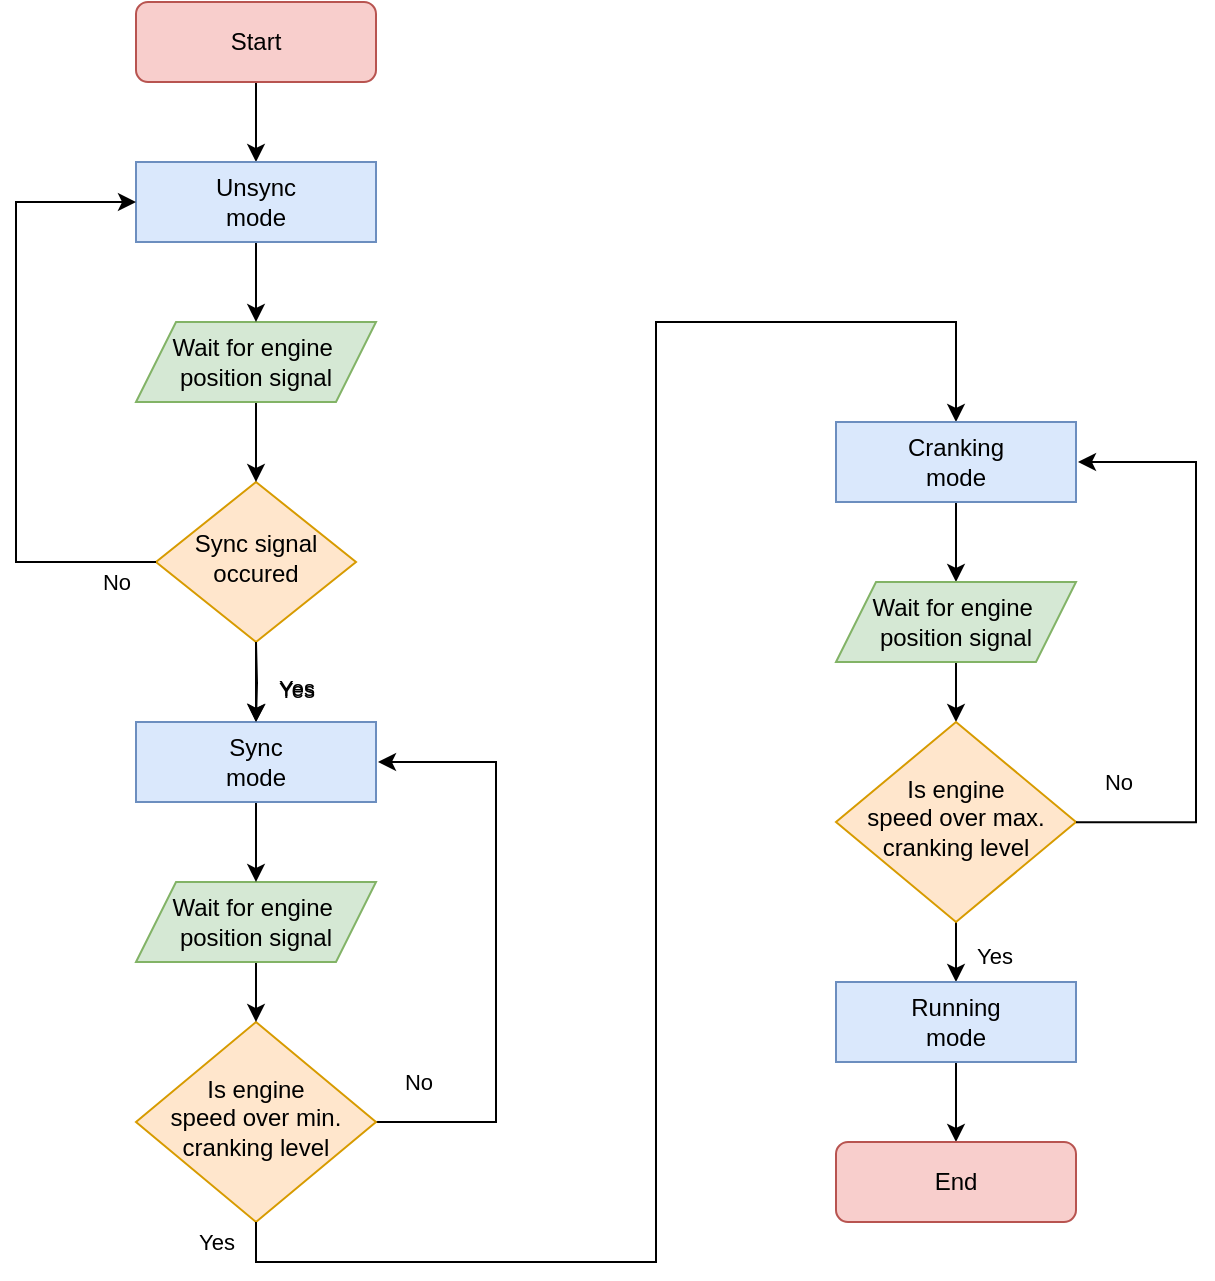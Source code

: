 <mxfile>
    <diagram id="C5RBs43oDa-KdzZeNtuy" name="Cranking">
        <mxGraphModel dx="1616" dy="916" grid="1" gridSize="10" guides="1" tooltips="1" connect="1" arrows="1" fold="1" page="1" pageScale="1" pageWidth="827" pageHeight="1169" background="none" math="0" shadow="0">
            <root>
                <mxCell id="WIyWlLk6GJQsqaUBKTNV-0"/>
                <mxCell id="WIyWlLk6GJQsqaUBKTNV-1" parent="WIyWlLk6GJQsqaUBKTNV-0"/>
                <mxCell id="2qMD95uB7AapAdLqq2X5-19" style="edgeStyle=orthogonalEdgeStyle;rounded=0;orthogonalLoop=1;jettySize=auto;html=1;entryX=0.5;entryY=0;entryDx=0;entryDy=0;strokeColor=#000000;labelBackgroundColor=none;fontColor=#000000;" parent="WIyWlLk6GJQsqaUBKTNV-1" source="WIyWlLk6GJQsqaUBKTNV-3" target="2qMD95uB7AapAdLqq2X5-18" edge="1">
                    <mxGeometry relative="1" as="geometry"/>
                </mxCell>
                <mxCell id="WIyWlLk6GJQsqaUBKTNV-3" value="&lt;font&gt;Start&lt;/font&gt;" style="rounded=1;whiteSpace=wrap;html=1;fontSize=12;glass=0;strokeWidth=1;shadow=0;fillColor=#f8cecc;strokeColor=#b85450;labelBackgroundColor=none;fontColor=#000000;comic=0;noLabel=0;" parent="WIyWlLk6GJQsqaUBKTNV-1" vertex="1">
                    <mxGeometry x="178" y="40" width="120" height="40" as="geometry"/>
                </mxCell>
                <mxCell id="2qMD95uB7AapAdLqq2X5-7" value="Yes&lt;br&gt;" style="edgeStyle=orthogonalEdgeStyle;rounded=0;orthogonalLoop=1;jettySize=auto;html=1;entryX=0.5;entryY=0;entryDx=0;entryDy=0;strokeColor=#000000;labelBackgroundColor=none;fontColor=#000000;" parent="WIyWlLk6GJQsqaUBKTNV-1" source="WIyWlLk6GJQsqaUBKTNV-6" edge="1">
                    <mxGeometry x="0.2" y="20" relative="1" as="geometry">
                        <mxPoint x="238" y="400.0" as="targetPoint"/>
                        <mxPoint as="offset"/>
                    </mxGeometry>
                </mxCell>
                <mxCell id="WIyWlLk6GJQsqaUBKTNV-6" value="&lt;font&gt;Sync signal&lt;br&gt;occured&lt;/font&gt;" style="rhombus;whiteSpace=wrap;html=1;shadow=0;fontFamily=Helvetica;fontSize=12;align=center;strokeWidth=1;spacing=6;spacingTop=-4;strokeColor=#d79b00;labelBackgroundColor=none;fillColor=#ffe6cc;fontColor=#000000;" parent="WIyWlLk6GJQsqaUBKTNV-1" vertex="1">
                    <mxGeometry x="188" y="280" width="100" height="80" as="geometry"/>
                </mxCell>
                <mxCell id="2qMD95uB7AapAdLqq2X5-34" value="No" style="edgeStyle=orthogonalEdgeStyle;rounded=0;orthogonalLoop=1;jettySize=auto;html=1;exitX=1;exitY=0.5;exitDx=0;exitDy=0;strokeColor=#000000;labelBackgroundColor=none;fontColor=#000000;" parent="WIyWlLk6GJQsqaUBKTNV-1" source="2qMD95uB7AapAdLqq2X5-5" edge="1">
                    <mxGeometry x="-0.861" y="20" relative="1" as="geometry">
                        <mxPoint x="299" y="420" as="targetPoint"/>
                        <Array as="points">
                            <mxPoint x="358" y="600"/>
                            <mxPoint x="358" y="420"/>
                        </Array>
                        <mxPoint as="offset"/>
                    </mxGeometry>
                </mxCell>
                <mxCell id="2qMD95uB7AapAdLqq2X5-5" value="&lt;font&gt;Is engine &lt;br&gt;speed over min.&lt;br&gt;cranking level&lt;/font&gt;" style="rhombus;whiteSpace=wrap;html=1;shadow=0;fontFamily=Helvetica;fontSize=12;align=center;strokeWidth=1;spacing=6;spacingTop=-4;strokeColor=#d79b00;labelBackgroundColor=none;fillColor=#ffe6cc;fontColor=#000000;" parent="WIyWlLk6GJQsqaUBKTNV-1" vertex="1">
                    <mxGeometry x="178" y="550" width="120" height="100" as="geometry"/>
                </mxCell>
                <mxCell id="2qMD95uB7AapAdLqq2X5-24" style="edgeStyle=orthogonalEdgeStyle;rounded=0;orthogonalLoop=1;jettySize=auto;html=1;entryX=0.5;entryY=0;entryDx=0;entryDy=0;strokeColor=#000000;labelBackgroundColor=none;fontColor=#000000;" parent="WIyWlLk6GJQsqaUBKTNV-1" source="2qMD95uB7AapAdLqq2X5-8" target="WIyWlLk6GJQsqaUBKTNV-6" edge="1">
                    <mxGeometry relative="1" as="geometry"/>
                </mxCell>
                <mxCell id="2qMD95uB7AapAdLqq2X5-8" value="&lt;font&gt;Wait for engine&amp;nbsp;&lt;br&gt;position signal&lt;/font&gt;" style="shape=parallelogram;perimeter=parallelogramPerimeter;whiteSpace=wrap;html=1;fixedSize=1;strokeColor=#82b366;labelBackgroundColor=none;fillColor=#d5e8d4;fontColor=#000000;" parent="WIyWlLk6GJQsqaUBKTNV-1" vertex="1">
                    <mxGeometry x="178" y="200" width="120" height="40" as="geometry"/>
                </mxCell>
                <mxCell id="1" style="edgeStyle=orthogonalEdgeStyle;rounded=0;orthogonalLoop=1;jettySize=auto;html=1;entryX=0.5;entryY=0;entryDx=0;entryDy=0;" parent="WIyWlLk6GJQsqaUBKTNV-1" source="2qMD95uB7AapAdLqq2X5-11" target="2qMD95uB7AapAdLqq2X5-5" edge="1">
                    <mxGeometry relative="1" as="geometry"/>
                </mxCell>
                <mxCell id="2qMD95uB7AapAdLqq2X5-11" value="&lt;font&gt;Wait for engine&amp;nbsp;&lt;br&gt;position signal&lt;/font&gt;" style="shape=parallelogram;perimeter=parallelogramPerimeter;whiteSpace=wrap;html=1;fixedSize=1;strokeColor=#82b366;labelBackgroundColor=none;fillColor=#d5e8d4;fontColor=#000000;" parent="WIyWlLk6GJQsqaUBKTNV-1" vertex="1">
                    <mxGeometry x="178" y="480" width="120" height="40" as="geometry"/>
                </mxCell>
                <mxCell id="2qMD95uB7AapAdLqq2X5-16" value="Yes&lt;br&gt;" style="edgeStyle=orthogonalEdgeStyle;rounded=0;orthogonalLoop=1;jettySize=auto;html=1;entryX=0.5;entryY=0;entryDx=0;entryDy=0;exitX=0.5;exitY=1;exitDx=0;exitDy=0;strokeColor=#000000;labelBackgroundColor=none;fontColor=#000000;" parent="WIyWlLk6GJQsqaUBKTNV-1" source="2qMD95uB7AapAdLqq2X5-5" target="sfe0FmU_0QcFS7ParcQb-10" edge="1">
                    <mxGeometry x="-0.978" y="-20" relative="1" as="geometry">
                        <mxPoint x="237.8" y="670" as="sourcePoint"/>
                        <mxPoint x="238.0" y="680" as="targetPoint"/>
                        <mxPoint as="offset"/>
                        <Array as="points">
                            <mxPoint x="238" y="670"/>
                            <mxPoint x="438" y="670"/>
                            <mxPoint x="438" y="200"/>
                            <mxPoint x="588" y="200"/>
                        </Array>
                    </mxGeometry>
                </mxCell>
                <mxCell id="2qMD95uB7AapAdLqq2X5-23" style="edgeStyle=orthogonalEdgeStyle;rounded=0;orthogonalLoop=1;jettySize=auto;html=1;entryX=0.5;entryY=0;entryDx=0;entryDy=0;strokeColor=#000000;labelBackgroundColor=none;fontColor=#000000;" parent="WIyWlLk6GJQsqaUBKTNV-1" source="2qMD95uB7AapAdLqq2X5-18" target="2qMD95uB7AapAdLqq2X5-8" edge="1">
                    <mxGeometry relative="1" as="geometry"/>
                </mxCell>
                <mxCell id="2qMD95uB7AapAdLqq2X5-18" value="&lt;font&gt;Unsync&lt;br&gt;mode&lt;/font&gt;" style="rounded=0;whiteSpace=wrap;html=1;strokeColor=#6c8ebf;fillColor=#dae8fc;labelBackgroundColor=none;fontColor=#000000;" parent="WIyWlLk6GJQsqaUBKTNV-1" vertex="1">
                    <mxGeometry x="178" y="120" width="120" height="40" as="geometry"/>
                </mxCell>
                <mxCell id="2qMD95uB7AapAdLqq2X5-28" style="edgeStyle=orthogonalEdgeStyle;rounded=0;orthogonalLoop=1;jettySize=auto;html=1;entryX=0.5;entryY=0;entryDx=0;entryDy=0;strokeColor=#000000;labelBackgroundColor=none;fontColor=#000000;" parent="WIyWlLk6GJQsqaUBKTNV-1" source="2qMD95uB7AapAdLqq2X5-22" target="2qMD95uB7AapAdLqq2X5-11" edge="1">
                    <mxGeometry relative="1" as="geometry">
                        <mxPoint x="238" y="470.0" as="targetPoint"/>
                    </mxGeometry>
                </mxCell>
                <mxCell id="2qMD95uB7AapAdLqq2X5-22" value="&lt;font&gt;Sync&lt;br&gt;mode&lt;/font&gt;" style="rounded=0;whiteSpace=wrap;html=1;strokeColor=#6c8ebf;labelBackgroundColor=none;fillColor=#dae8fc;fontColor=#000000;" parent="WIyWlLk6GJQsqaUBKTNV-1" vertex="1">
                    <mxGeometry x="178" y="400" width="120" height="40" as="geometry"/>
                </mxCell>
                <mxCell id="2qMD95uB7AapAdLqq2X5-26" value="No" style="edgeStyle=orthogonalEdgeStyle;rounded=0;orthogonalLoop=1;jettySize=auto;html=1;labelPosition=center;verticalLabelPosition=middle;align=center;verticalAlign=middle;entryX=0;entryY=0.5;entryDx=0;entryDy=0;exitX=0;exitY=0.5;exitDx=0;exitDy=0;strokeColor=#000000;labelBackgroundColor=none;fontColor=#000000;" parent="WIyWlLk6GJQsqaUBKTNV-1" source="WIyWlLk6GJQsqaUBKTNV-6" target="2qMD95uB7AapAdLqq2X5-18" edge="1">
                    <mxGeometry x="-0.871" y="10" relative="1" as="geometry">
                        <mxPoint x="288" y="220" as="targetPoint"/>
                        <mxPoint x="298" y="320" as="sourcePoint"/>
                        <Array as="points">
                            <mxPoint x="118" y="320"/>
                            <mxPoint x="118" y="140"/>
                        </Array>
                        <mxPoint as="offset"/>
                    </mxGeometry>
                </mxCell>
                <mxCell id="0" value="Yes&lt;br&gt;" style="edgeStyle=orthogonalEdgeStyle;rounded=0;orthogonalLoop=1;jettySize=auto;html=1;entryX=0.5;entryY=0;entryDx=0;entryDy=0;strokeColor=#000000;labelBackgroundColor=none;fontColor=#000000;" parent="WIyWlLk6GJQsqaUBKTNV-1" edge="1">
                    <mxGeometry x="0.2" y="20" relative="1" as="geometry">
                        <mxPoint x="238.0" y="400" as="targetPoint"/>
                        <mxPoint as="offset"/>
                        <mxPoint x="238.0" y="360" as="sourcePoint"/>
                    </mxGeometry>
                </mxCell>
                <mxCell id="sfe0FmU_0QcFS7ParcQb-9" style="edgeStyle=orthogonalEdgeStyle;rounded=0;orthogonalLoop=1;jettySize=auto;html=1;entryX=0.5;entryY=0;entryDx=0;entryDy=0;strokeColor=#000000;labelBackgroundColor=none;fontColor=#000000;" edge="1" parent="WIyWlLk6GJQsqaUBKTNV-1" source="sfe0FmU_0QcFS7ParcQb-10" target="sfe0FmU_0QcFS7ParcQb-12">
                    <mxGeometry relative="1" as="geometry"/>
                </mxCell>
                <mxCell id="sfe0FmU_0QcFS7ParcQb-10" value="&lt;font&gt;Cranking&lt;br&gt;mode&lt;/font&gt;" style="rounded=0;whiteSpace=wrap;html=1;strokeColor=#6c8ebf;labelBackgroundColor=none;fillColor=#dae8fc;fontColor=#000000;" vertex="1" parent="WIyWlLk6GJQsqaUBKTNV-1">
                    <mxGeometry x="528" y="250" width="120" height="40" as="geometry"/>
                </mxCell>
                <mxCell id="sfe0FmU_0QcFS7ParcQb-11" style="edgeStyle=orthogonalEdgeStyle;rounded=0;orthogonalLoop=1;jettySize=auto;html=1;entryX=0.5;entryY=0;entryDx=0;entryDy=0;" edge="1" parent="WIyWlLk6GJQsqaUBKTNV-1" source="sfe0FmU_0QcFS7ParcQb-12" target="sfe0FmU_0QcFS7ParcQb-14">
                    <mxGeometry relative="1" as="geometry"/>
                </mxCell>
                <mxCell id="sfe0FmU_0QcFS7ParcQb-12" value="&lt;font&gt;Wait for engine&amp;nbsp;&lt;br&gt;position signal&lt;/font&gt;" style="shape=parallelogram;perimeter=parallelogramPerimeter;whiteSpace=wrap;html=1;fixedSize=1;strokeColor=#82b366;labelBackgroundColor=none;fillColor=#d5e8d4;fontColor=#000000;" vertex="1" parent="WIyWlLk6GJQsqaUBKTNV-1">
                    <mxGeometry x="528" y="330" width="120" height="40" as="geometry"/>
                </mxCell>
                <mxCell id="sfe0FmU_0QcFS7ParcQb-13" value="Yes" style="edgeStyle=orthogonalEdgeStyle;rounded=0;orthogonalLoop=1;jettySize=auto;html=1;entryX=0.5;entryY=0;entryDx=0;entryDy=0;" edge="1" parent="WIyWlLk6GJQsqaUBKTNV-1" source="sfe0FmU_0QcFS7ParcQb-14" target="sfe0FmU_0QcFS7ParcQb-17">
                    <mxGeometry x="0.133" y="19" relative="1" as="geometry">
                        <Array as="points">
                            <mxPoint x="588" y="520"/>
                            <mxPoint x="588" y="520"/>
                        </Array>
                        <mxPoint as="offset"/>
                    </mxGeometry>
                </mxCell>
                <mxCell id="sfe0FmU_0QcFS7ParcQb-14" value="Is engine&lt;br&gt;speed over max.&lt;br&gt;cranking level" style="rhombus;whiteSpace=wrap;html=1;shadow=0;fontFamily=Helvetica;fontSize=12;align=center;strokeWidth=1;spacing=6;spacingTop=-4;strokeColor=#d79b00;labelBackgroundColor=none;fillColor=#ffe6cc;fontColor=#000000;" vertex="1" parent="WIyWlLk6GJQsqaUBKTNV-1">
                    <mxGeometry x="528" y="400" width="120" height="100" as="geometry"/>
                </mxCell>
                <mxCell id="sfe0FmU_0QcFS7ParcQb-15" value="No" style="edgeStyle=orthogonalEdgeStyle;rounded=0;orthogonalLoop=1;jettySize=auto;html=1;exitX=1;exitY=0.5;exitDx=0;exitDy=0;strokeColor=#000000;labelBackgroundColor=none;fontColor=#000000;" edge="1" parent="WIyWlLk6GJQsqaUBKTNV-1">
                    <mxGeometry x="-0.861" y="20" relative="1" as="geometry">
                        <mxPoint x="649" y="270" as="targetPoint"/>
                        <Array as="points">
                            <mxPoint x="708" y="450"/>
                            <mxPoint x="708" y="270"/>
                        </Array>
                        <mxPoint as="offset"/>
                        <mxPoint x="648.0" y="450.12" as="sourcePoint"/>
                    </mxGeometry>
                </mxCell>
                <mxCell id="sfe0FmU_0QcFS7ParcQb-16" style="edgeStyle=orthogonalEdgeStyle;rounded=0;orthogonalLoop=1;jettySize=auto;html=1;entryX=0.5;entryY=0;entryDx=0;entryDy=0;" edge="1" parent="WIyWlLk6GJQsqaUBKTNV-1" source="sfe0FmU_0QcFS7ParcQb-17" target="sfe0FmU_0QcFS7ParcQb-18">
                    <mxGeometry relative="1" as="geometry"/>
                </mxCell>
                <mxCell id="sfe0FmU_0QcFS7ParcQb-17" value="&lt;font&gt;Running&lt;br&gt;mode&lt;/font&gt;" style="rounded=0;whiteSpace=wrap;html=1;strokeColor=#6c8ebf;labelBackgroundColor=none;fillColor=#dae8fc;fontColor=#000000;" vertex="1" parent="WIyWlLk6GJQsqaUBKTNV-1">
                    <mxGeometry x="528" y="530" width="120" height="40" as="geometry"/>
                </mxCell>
                <mxCell id="sfe0FmU_0QcFS7ParcQb-18" value="&lt;font&gt;End&lt;/font&gt;" style="rounded=1;whiteSpace=wrap;html=1;fontSize=12;glass=0;strokeWidth=1;shadow=0;fillColor=#f8cecc;strokeColor=#b85450;labelBackgroundColor=none;fontColor=#000000;comic=0;noLabel=0;" vertex="1" parent="WIyWlLk6GJQsqaUBKTNV-1">
                    <mxGeometry x="528" y="610" width="120" height="40" as="geometry"/>
                </mxCell>
            </root>
        </mxGraphModel>
    </diagram>
    <diagram id="JLhW4B9PdD7kpeL9b0iZ" name="Running">
        <mxGraphModel dx="654" dy="371" grid="1" gridSize="10" guides="1" tooltips="1" connect="1" arrows="1" fold="1" page="1" pageScale="1" pageWidth="827" pageHeight="1169" math="0" shadow="0">
            <root>
                <mxCell id="fndpj23y0kaD9JeOz60D-0"/>
                <mxCell id="fndpj23y0kaD9JeOz60D-1" parent="fndpj23y0kaD9JeOz60D-0"/>
                <mxCell id="I42JRj3VCJmBmwuEy20G-0" style="edgeStyle=orthogonalEdgeStyle;rounded=0;orthogonalLoop=1;jettySize=auto;html=1;entryX=0.5;entryY=0;entryDx=0;entryDy=0;" parent="fndpj23y0kaD9JeOz60D-1" source="m7FT_nDvnCAy3OWpa2_p-0" target="ABhOODnG8ErKxp13wNxD-0" edge="1">
                    <mxGeometry relative="1" as="geometry"/>
                </mxCell>
                <mxCell id="m7FT_nDvnCAy3OWpa2_p-0" value="&lt;font&gt;Start&lt;/font&gt;" style="rounded=1;whiteSpace=wrap;html=1;fontSize=12;glass=0;strokeWidth=1;shadow=0;fillColor=#f8cecc;strokeColor=#b85450;labelBackgroundColor=none;fontColor=#000000;comic=0;noLabel=0;" parent="fndpj23y0kaD9JeOz60D-1" vertex="1">
                    <mxGeometry x="360" y="40" width="120" height="40" as="geometry"/>
                </mxCell>
                <mxCell id="fIfGZziwpVkkLRRyet3L-1" style="edgeStyle=orthogonalEdgeStyle;rounded=0;orthogonalLoop=1;jettySize=auto;html=1;entryX=0.5;entryY=0;entryDx=0;entryDy=0;" parent="fndpj23y0kaD9JeOz60D-1" source="ABhOODnG8ErKxp13wNxD-0" target="fIfGZziwpVkkLRRyet3L-0" edge="1">
                    <mxGeometry relative="1" as="geometry"/>
                </mxCell>
                <mxCell id="ABhOODnG8ErKxp13wNxD-0" value="&lt;font&gt;Wait for engine&amp;nbsp;&lt;br&gt;position signal&lt;/font&gt;" style="shape=parallelogram;perimeter=parallelogramPerimeter;whiteSpace=wrap;html=1;fixedSize=1;strokeColor=#82b366;labelBackgroundColor=none;fillColor=#d5e8d4;fontColor=#000000;" parent="fndpj23y0kaD9JeOz60D-1" vertex="1">
                    <mxGeometry x="360" y="120" width="120" height="40" as="geometry"/>
                </mxCell>
                <mxCell id="yu0iXTdJEhCyhgykdA10-1" value="No" style="edgeStyle=orthogonalEdgeStyle;rounded=0;orthogonalLoop=1;jettySize=auto;html=1;entryX=0;entryY=0.5;entryDx=0;entryDy=0;" edge="1" parent="fndpj23y0kaD9JeOz60D-1" source="fIfGZziwpVkkLRRyet3L-0" target="yu0iXTdJEhCyhgykdA10-0">
                    <mxGeometry x="-0.304" y="10" relative="1" as="geometry">
                        <mxPoint as="offset"/>
                    </mxGeometry>
                </mxCell>
                <mxCell id="yu0iXTdJEhCyhgykdA10-4" value="Yes" style="edgeStyle=orthogonalEdgeStyle;rounded=0;orthogonalLoop=1;jettySize=auto;html=1;entryX=1;entryY=0.5;entryDx=0;entryDy=0;" edge="1" parent="fndpj23y0kaD9JeOz60D-1" source="fIfGZziwpVkkLRRyet3L-0" target="yu0iXTdJEhCyhgykdA10-3">
                    <mxGeometry x="0.13" y="-10" relative="1" as="geometry">
                        <mxPoint as="offset"/>
                    </mxGeometry>
                </mxCell>
                <mxCell id="fIfGZziwpVkkLRRyet3L-0" value="Is this the&lt;br&gt;beginning of one&amp;nbsp;&lt;br&gt;of the pistons&amp;nbsp;&lt;br&gt;cycle" style="rhombus;whiteSpace=wrap;html=1;shadow=0;fontFamily=Helvetica;fontSize=12;align=center;strokeWidth=1;spacing=6;spacingTop=-4;strokeColor=#d79b00;labelBackgroundColor=none;fillColor=#ffe6cc;fontColor=#000000;" parent="fndpj23y0kaD9JeOz60D-1" vertex="1">
                    <mxGeometry x="360" y="190" width="120" height="100" as="geometry"/>
                </mxCell>
                <mxCell id="yu0iXTdJEhCyhgykdA10-2" style="edgeStyle=orthogonalEdgeStyle;rounded=0;orthogonalLoop=1;jettySize=auto;html=1;entryX=1;entryY=0.5;entryDx=0;entryDy=0;" edge="1" parent="fndpj23y0kaD9JeOz60D-1" source="yu0iXTdJEhCyhgykdA10-0" target="ABhOODnG8ErKxp13wNxD-0">
                    <mxGeometry relative="1" as="geometry">
                        <Array as="points">
                            <mxPoint x="686" y="240"/>
                            <mxPoint x="686" y="140"/>
                        </Array>
                    </mxGeometry>
                </mxCell>
                <mxCell id="yu0iXTdJEhCyhgykdA10-0" value="Measure sensors values" style="rounded=0;whiteSpace=wrap;html=1;strokeColor=#6c8ebf;labelBackgroundColor=none;fillColor=#dae8fc;fontColor=#000000;" vertex="1" parent="fndpj23y0kaD9JeOz60D-1">
                    <mxGeometry x="526" y="220" width="120" height="40" as="geometry"/>
                </mxCell>
                <mxCell id="yu0iXTdJEhCyhgykdA10-6" style="edgeStyle=orthogonalEdgeStyle;rounded=0;orthogonalLoop=1;jettySize=auto;html=1;entryX=0;entryY=0.5;entryDx=0;entryDy=0;" edge="1" parent="fndpj23y0kaD9JeOz60D-1" source="yu0iXTdJEhCyhgykdA10-3" target="ABhOODnG8ErKxp13wNxD-0">
                    <mxGeometry relative="1" as="geometry">
                        <Array as="points">
                            <mxPoint x="160" y="240"/>
                            <mxPoint x="160" y="140"/>
                        </Array>
                    </mxGeometry>
                </mxCell>
                <mxCell id="yu0iXTdJEhCyhgykdA10-3" value="Calulate fuel and spark parameters. Schedule timers" style="rounded=0;whiteSpace=wrap;html=1;strokeColor=#6c8ebf;labelBackgroundColor=none;fillColor=#dae8fc;fontColor=#000000;" vertex="1" parent="fndpj23y0kaD9JeOz60D-1">
                    <mxGeometry x="206" y="220" width="120" height="40" as="geometry"/>
                </mxCell>
            </root>
        </mxGraphModel>
    </diagram>
</mxfile>